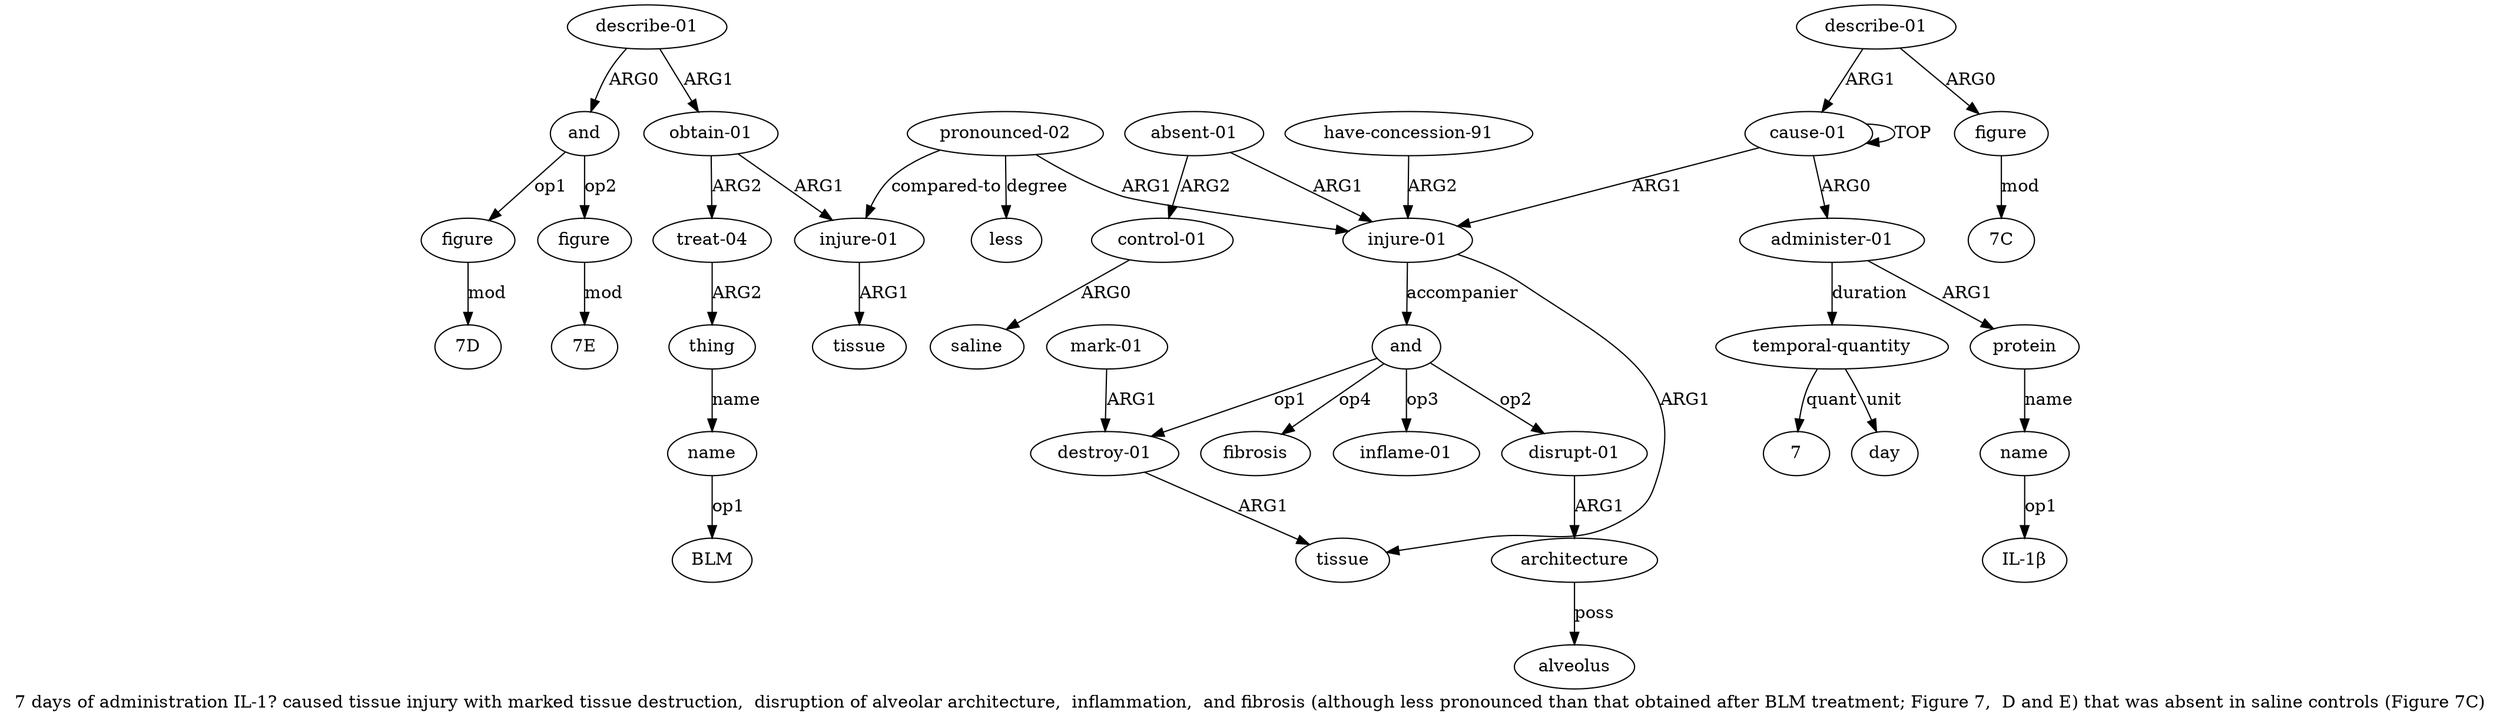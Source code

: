digraph  {
	graph [label="7 days of administration IL-1? caused tissue injury with marked tissue destruction,  disruption of alveolar architecture,  inflammation,  \
and fibrosis (although less pronounced than that obtained after BLM treatment; Figure 7,  D and E) that was absent in saline controls (\
Figure 7C)"];
	node [label="\N"];
	a20	 [color=black,
		gold_ind=20,
		gold_label=tissue,
		label=tissue,
		test_ind=20,
		test_label=tissue];
	a21	 [color=black,
		gold_ind=21,
		gold_label="obtain-01",
		label="obtain-01",
		test_ind=21,
		test_label="obtain-01"];
	a22	 [color=black,
		gold_ind=22,
		gold_label="treat-04",
		label="treat-04",
		test_ind=22,
		test_label="treat-04"];
	a21 -> a22 [key=0,
	color=black,
	gold_label=ARG2,
	label=ARG2,
	test_label=ARG2];
a19 [color=black,
	gold_ind=19,
	gold_label="injure-01",
	label="injure-01",
	test_ind=19,
	test_label="injure-01"];
a21 -> a19 [key=0,
color=black,
gold_label=ARG1,
label=ARG1,
test_label=ARG1];
a23 [color=black,
gold_ind=23,
gold_label=thing,
label=thing,
test_ind=23,
test_label=thing];
a22 -> a23 [key=0,
color=black,
gold_label=ARG2,
label=ARG2,
test_label=ARG2];
a24 [color=black,
gold_ind=24,
gold_label=name,
label=name,
test_ind=24,
test_label=name];
a23 -> a24 [key=0,
color=black,
gold_label=name,
label=name,
test_label=name];
"a24 BLM" [color=black,
gold_ind=-1,
gold_label=BLM,
label=BLM,
test_ind=-1,
test_label=BLM];
a24 -> "a24 BLM" [key=0,
color=black,
gold_label=op1,
label=op1,
test_label=op1];
a25 [color=black,
gold_ind=25,
gold_label="describe-01",
label="describe-01",
test_ind=25,
test_label="describe-01"];
a25 -> a21 [key=0,
color=black,
gold_label=ARG1,
label=ARG1,
test_label=ARG1];
a26 [color=black,
gold_ind=26,
gold_label=and,
label=and,
test_ind=26,
test_label=and];
a25 -> a26 [key=0,
color=black,
gold_label=ARG0,
label=ARG0,
test_label=ARG0];
a27 [color=black,
gold_ind=27,
gold_label=figure,
label=figure,
test_ind=27,
test_label=figure];
a26 -> a27 [key=0,
color=black,
gold_label=op1,
label=op1,
test_label=op1];
a28 [color=black,
gold_ind=28,
gold_label=figure,
label=figure,
test_ind=28,
test_label=figure];
a26 -> a28 [key=0,
color=black,
gold_label=op2,
label=op2,
test_label=op2];
"a27 7D" [color=black,
gold_ind=-1,
gold_label="7D",
label="7D",
test_ind=-1,
test_label="7D"];
a27 -> "a27 7D" [key=0,
color=black,
gold_label=mod,
label=mod,
test_label=mod];
"a28 7E" [color=black,
gold_ind=-1,
gold_label="7E",
label="7E",
test_ind=-1,
test_label="7E"];
a28 -> "a28 7E" [key=0,
color=black,
gold_label=mod,
label=mod,
test_label=mod];
a29 [color=black,
gold_ind=29,
gold_label="absent-01",
label="absent-01",
test_ind=29,
test_label="absent-01"];
a30 [color=black,
gold_ind=30,
gold_label="control-01",
label="control-01",
test_ind=30,
test_label="control-01"];
a29 -> a30 [key=0,
color=black,
gold_label=ARG2,
label=ARG2,
test_label=ARG2];
a6 [color=black,
gold_ind=6,
gold_label="injure-01",
label="injure-01",
test_ind=6,
test_label="injure-01"];
a29 -> a6 [key=0,
color=black,
gold_label=ARG1,
label=ARG1,
test_label=ARG1];
a31 [color=black,
gold_ind=31,
gold_label=saline,
label=saline,
test_ind=31,
test_label=saline];
"a3 IL-1β" [color=black,
gold_ind=-1,
gold_label="IL-1β",
label="IL-1β",
test_ind=-1,
test_label="IL-1β"];
a30 -> a31 [key=0,
color=black,
gold_label=ARG0,
label=ARG0,
test_label=ARG0];
a33 [color=black,
gold_ind=33,
gold_label=figure,
label=figure,
test_ind=33,
test_label=figure];
"a33 7C" [color=black,
gold_ind=-1,
gold_label="7C",
label="7C",
test_ind=-1,
test_label="7C"];
a33 -> "a33 7C" [key=0,
color=black,
gold_label=mod,
label=mod,
test_label=mod];
a32 [color=black,
gold_ind=32,
gold_label="describe-01",
label="describe-01",
test_ind=32,
test_label="describe-01"];
a32 -> a33 [key=0,
color=black,
gold_label=ARG0,
label=ARG0,
test_label=ARG0];
a0 [color=black,
gold_ind=0,
gold_label="cause-01",
label="cause-01",
test_ind=0,
test_label="cause-01"];
a32 -> a0 [key=0,
color=black,
gold_label=ARG1,
label=ARG1,
test_label=ARG1];
a15 [color=black,
gold_ind=15,
gold_label=fibrosis,
label=fibrosis,
test_ind=15,
test_label=fibrosis];
a14 [color=black,
gold_ind=14,
gold_label="inflame-01",
label="inflame-01",
test_ind=14,
test_label="inflame-01"];
a17 [color=black,
gold_ind=17,
gold_label="pronounced-02",
label="pronounced-02",
test_ind=17,
test_label="pronounced-02"];
a17 -> a19 [key=0,
color=black,
gold_label="compared-to",
label="compared-to",
test_label="compared-to"];
a18 [color=black,
gold_ind=18,
gold_label=less,
label=less,
test_ind=18,
test_label=less];
a17 -> a18 [key=0,
color=black,
gold_label=degree,
label=degree,
test_label=degree];
a17 -> a6 [key=0,
color=black,
gold_label=ARG1,
label=ARG1,
test_label=ARG1];
a16 [color=black,
gold_ind=16,
gold_label="have-concession-91",
label="have-concession-91",
test_ind=16,
test_label="have-concession-91"];
a16 -> a6 [key=0,
color=black,
gold_label=ARG2,
label=ARG2,
test_label=ARG2];
a11 [color=black,
gold_ind=11,
gold_label="disrupt-01",
label="disrupt-01",
test_ind=11,
test_label="disrupt-01"];
a12 [color=black,
gold_ind=12,
gold_label=architecture,
label=architecture,
test_ind=12,
test_label=architecture];
a11 -> a12 [key=0,
color=black,
gold_label=ARG1,
label=ARG1,
test_label=ARG1];
a10 [color=black,
gold_ind=10,
gold_label="mark-01",
label="mark-01",
test_ind=10,
test_label="mark-01"];
a9 [color=black,
gold_ind=9,
gold_label="destroy-01",
label="destroy-01",
test_ind=9,
test_label="destroy-01"];
a10 -> a9 [key=0,
color=black,
gold_label=ARG1,
label=ARG1,
test_label=ARG1];
a13 [color=black,
gold_ind=13,
gold_label=alveolus,
label=alveolus,
test_ind=13,
test_label=alveolus];
a12 -> a13 [key=0,
color=black,
gold_label=poss,
label=poss,
test_label=poss];
a19 -> a20 [key=0,
color=black,
gold_label=ARG1,
label=ARG1,
test_label=ARG1];
a1 [color=black,
gold_ind=1,
gold_label="administer-01",
label="administer-01",
test_ind=1,
test_label="administer-01"];
a2 [color=black,
gold_ind=2,
gold_label=protein,
label=protein,
test_ind=2,
test_label=protein];
a1 -> a2 [key=0,
color=black,
gold_label=ARG1,
label=ARG1,
test_label=ARG1];
a4 [color=black,
gold_ind=4,
gold_label="temporal-quantity",
label="temporal-quantity",
test_ind=4,
test_label="temporal-quantity"];
a1 -> a4 [key=0,
color=black,
gold_label=duration,
label=duration,
test_label=duration];
a0 -> a1 [key=0,
color=black,
gold_label=ARG0,
label=ARG0,
test_label=ARG0];
a0 -> a0 [key=0,
color=black,
gold_label=TOP,
label=TOP,
test_label=TOP];
a0 -> a6 [key=0,
color=black,
gold_label=ARG1,
label=ARG1,
test_label=ARG1];
a3 [color=black,
gold_ind=3,
gold_label=name,
label=name,
test_ind=3,
test_label=name];
a3 -> "a3 IL-1β" [key=0,
color=black,
gold_label=op1,
label=op1,
test_label=op1];
a2 -> a3 [key=0,
color=black,
gold_label=name,
label=name,
test_label=name];
a5 [color=black,
gold_ind=5,
gold_label=day,
label=day,
test_ind=5,
test_label=day];
a4 -> a5 [key=0,
color=black,
gold_label=unit,
label=unit,
test_label=unit];
"a4 7" [color=black,
gold_ind=-1,
gold_label=7,
label=7,
test_ind=-1,
test_label=7];
a4 -> "a4 7" [key=0,
color=black,
gold_label=quant,
label=quant,
test_label=quant];
a7 [color=black,
gold_ind=7,
gold_label=tissue,
label=tissue,
test_ind=7,
test_label=tissue];
a6 -> a7 [key=0,
color=black,
gold_label=ARG1,
label=ARG1,
test_label=ARG1];
a8 [color=black,
gold_ind=8,
gold_label=and,
label=and,
test_ind=8,
test_label=and];
a6 -> a8 [key=0,
color=black,
gold_label=accompanier,
label=accompanier,
test_label=accompanier];
a9 -> a7 [key=0,
color=black,
gold_label=ARG1,
label=ARG1,
test_label=ARG1];
a8 -> a15 [key=0,
color=black,
gold_label=op4,
label=op4,
test_label=op4];
a8 -> a14 [key=0,
color=black,
gold_label=op3,
label=op3,
test_label=op3];
a8 -> a11 [key=0,
color=black,
gold_label=op2,
label=op2,
test_label=op2];
a8 -> a9 [key=0,
color=black,
gold_label=op1,
label=op1,
test_label=op1];
}
